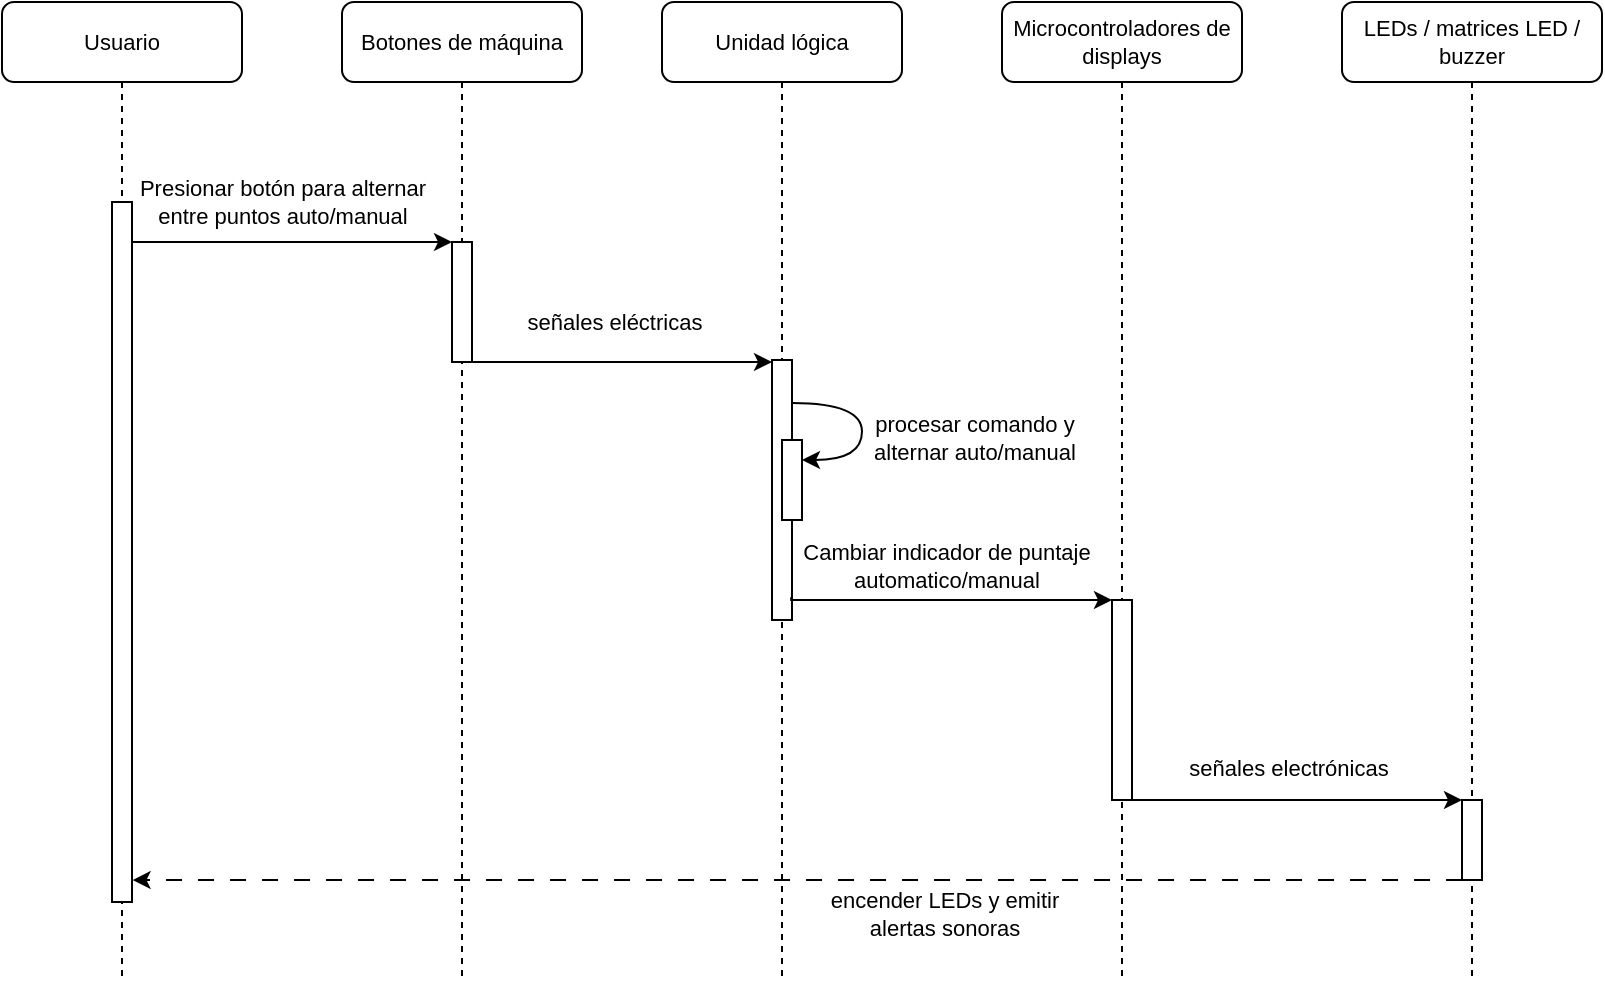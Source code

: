 <mxfile version="21.6.6" type="device">
  <diagram id="Gi5_93j05Tq5kSE1P_lF" name="Page-2">
    <mxGraphModel dx="1055" dy="616" grid="1" gridSize="10" guides="1" tooltips="1" connect="1" arrows="1" fold="1" page="1" pageScale="1" pageWidth="850" pageHeight="1100" math="0" shadow="0">
      <root>
        <mxCell id="0" />
        <mxCell id="1" parent="0" />
        <mxCell id="7F6fqmXWAmK54oai2_qa-3" value="Botones de máquina" style="shape=umlLifeline;perimeter=lifelinePerimeter;whiteSpace=wrap;html=1;container=1;collapsible=0;recursiveResize=0;outlineConnect=0;rounded=1;shadow=0;comic=0;labelBackgroundColor=none;strokeWidth=1;fontFamily=Helvetica;fontSize=11;align=center;" parent="1" vertex="1">
          <mxGeometry x="240" y="110" width="120" height="490" as="geometry" />
        </mxCell>
        <mxCell id="7F6fqmXWAmK54oai2_qa-4" value="" style="rounded=0;whiteSpace=wrap;html=1;fontFamily=Helvetica;fontSize=11;labelBackgroundColor=none;" parent="7F6fqmXWAmK54oai2_qa-3" vertex="1">
          <mxGeometry x="55" y="120" width="10" height="60" as="geometry" />
        </mxCell>
        <mxCell id="7F6fqmXWAmK54oai2_qa-5" value="Unidad lógica" style="shape=umlLifeline;perimeter=lifelinePerimeter;whiteSpace=wrap;html=1;container=1;collapsible=0;recursiveResize=0;outlineConnect=0;rounded=1;shadow=0;comic=0;labelBackgroundColor=none;strokeWidth=1;fontFamily=Helvetica;fontSize=11;align=center;" parent="1" vertex="1">
          <mxGeometry x="400" y="110" width="120" height="490" as="geometry" />
        </mxCell>
        <mxCell id="7F6fqmXWAmK54oai2_qa-17" value="" style="endArrow=classic;html=1;rounded=0;edgeStyle=orthogonalEdgeStyle;curved=1;exitX=1.046;exitY=0.165;exitDx=0;exitDy=0;exitPerimeter=0;fontFamily=Helvetica;fontSize=11;labelBackgroundColor=none;" parent="7F6fqmXWAmK54oai2_qa-5" source="8KNm3-20Z3KvcUUBy0Qh-4" edge="1">
          <mxGeometry width="50" height="50" relative="1" as="geometry">
            <mxPoint x="80" y="199" as="sourcePoint" />
            <mxPoint x="70" y="229" as="targetPoint" />
            <Array as="points">
              <mxPoint x="100" y="201" />
              <mxPoint x="100" y="229" />
            </Array>
          </mxGeometry>
        </mxCell>
        <mxCell id="7F6fqmXWAmK54oai2_qa-18" value="procesar comando y &lt;br&gt;alternar auto/manual" style="edgeLabel;html=1;align=center;verticalAlign=middle;resizable=0;points=[];fontFamily=Helvetica;fontSize=11;labelBackgroundColor=none;" parent="7F6fqmXWAmK54oai2_qa-17" vertex="1" connectable="0">
          <mxGeometry x="-0.134" y="-1" relative="1" as="geometry">
            <mxPoint x="57" y="11" as="offset" />
          </mxGeometry>
        </mxCell>
        <mxCell id="8KNm3-20Z3KvcUUBy0Qh-4" value="" style="rounded=0;whiteSpace=wrap;html=1;fontFamily=Helvetica;fontSize=11;labelBackgroundColor=none;" parent="7F6fqmXWAmK54oai2_qa-5" vertex="1">
          <mxGeometry x="55" y="179" width="10" height="130" as="geometry" />
        </mxCell>
        <mxCell id="7F6fqmXWAmK54oai2_qa-16" value="" style="rounded=0;whiteSpace=wrap;html=1;fontFamily=Helvetica;fontSize=11;labelBackgroundColor=none;" parent="7F6fqmXWAmK54oai2_qa-5" vertex="1">
          <mxGeometry x="60" y="219" width="10" height="40" as="geometry" />
        </mxCell>
        <mxCell id="7F6fqmXWAmK54oai2_qa-19" value="Microcontroladores de displays" style="shape=umlLifeline;perimeter=lifelinePerimeter;whiteSpace=wrap;html=1;container=1;collapsible=0;recursiveResize=0;outlineConnect=0;rounded=1;shadow=0;comic=0;labelBackgroundColor=none;strokeWidth=1;fontFamily=Helvetica;fontSize=11;align=center;size=40;" parent="1" vertex="1">
          <mxGeometry x="570" y="110" width="120" height="490" as="geometry" />
        </mxCell>
        <mxCell id="7F6fqmXWAmK54oai2_qa-20" value="LEDs / matrices LED / buzzer" style="shape=umlLifeline;perimeter=lifelinePerimeter;whiteSpace=wrap;html=1;container=1;collapsible=0;recursiveResize=0;outlineConnect=0;rounded=1;shadow=0;comic=0;labelBackgroundColor=none;strokeWidth=1;fontFamily=Helvetica;fontSize=11;align=center;" parent="1" vertex="1">
          <mxGeometry x="740" y="110" width="130" height="490" as="geometry" />
        </mxCell>
        <mxCell id="7F6fqmXWAmK54oai2_qa-21" value="Usuario" style="shape=umlLifeline;perimeter=lifelinePerimeter;whiteSpace=wrap;html=1;container=1;collapsible=0;recursiveResize=0;outlineConnect=0;rounded=1;shadow=0;comic=0;labelBackgroundColor=none;strokeWidth=1;fontFamily=Helvetica;fontSize=11;align=center;" parent="1" vertex="1">
          <mxGeometry x="70" y="110" width="120" height="490" as="geometry" />
        </mxCell>
        <mxCell id="7F6fqmXWAmK54oai2_qa-22" value="" style="rounded=0;whiteSpace=wrap;html=1;fontFamily=Helvetica;fontSize=11;labelBackgroundColor=none;" parent="7F6fqmXWAmK54oai2_qa-21" vertex="1">
          <mxGeometry x="55" y="100" width="10" height="350" as="geometry" />
        </mxCell>
        <mxCell id="7F6fqmXWAmK54oai2_qa-23" value="" style="endArrow=classic;html=1;rounded=0;entryX=0;entryY=0;entryDx=0;entryDy=0;fontFamily=Helvetica;fontSize=11;labelBackgroundColor=none;exitX=1.025;exitY=0.057;exitDx=0;exitDy=0;exitPerimeter=0;" parent="1" source="7F6fqmXWAmK54oai2_qa-22" target="7F6fqmXWAmK54oai2_qa-4" edge="1">
          <mxGeometry width="50" height="50" relative="1" as="geometry">
            <mxPoint x="140" y="230" as="sourcePoint" />
            <mxPoint x="350" y="180" as="targetPoint" />
          </mxGeometry>
        </mxCell>
        <mxCell id="7F6fqmXWAmK54oai2_qa-24" value="Presionar botón para alternar&lt;br&gt;entre puntos auto/manual" style="edgeLabel;html=1;align=center;verticalAlign=middle;resizable=0;points=[];fontFamily=Helvetica;fontSize=11;labelBackgroundColor=none;" parent="7F6fqmXWAmK54oai2_qa-23" vertex="1" connectable="0">
          <mxGeometry x="-0.134" y="-1" relative="1" as="geometry">
            <mxPoint x="6" y="-21" as="offset" />
          </mxGeometry>
        </mxCell>
        <mxCell id="7F6fqmXWAmK54oai2_qa-25" value="" style="endArrow=classic;html=1;rounded=0;exitX=1;exitY=1;exitDx=0;exitDy=0;entryX=0;entryY=0;entryDx=0;entryDy=0;fontFamily=Helvetica;fontSize=11;labelBackgroundColor=none;" parent="1" source="7F6fqmXWAmK54oai2_qa-4" edge="1">
          <mxGeometry width="50" height="50" relative="1" as="geometry">
            <mxPoint x="320" y="290" as="sourcePoint" />
            <mxPoint x="455" y="290" as="targetPoint" />
          </mxGeometry>
        </mxCell>
        <mxCell id="7F6fqmXWAmK54oai2_qa-26" value="señales eléctricas" style="edgeLabel;html=1;align=center;verticalAlign=middle;resizable=0;points=[];fontFamily=Helvetica;fontSize=11;labelBackgroundColor=none;" parent="7F6fqmXWAmK54oai2_qa-25" vertex="1" connectable="0">
          <mxGeometry x="-0.134" y="-1" relative="1" as="geometry">
            <mxPoint x="6" y="-21" as="offset" />
          </mxGeometry>
        </mxCell>
        <mxCell id="7F6fqmXWAmK54oai2_qa-28" style="edgeStyle=orthogonalEdgeStyle;rounded=0;orthogonalLoop=1;jettySize=auto;html=1;exitX=1;exitY=1;exitDx=0;exitDy=0;entryX=0;entryY=0;entryDx=0;entryDy=0;fontFamily=Helvetica;fontSize=11;labelBackgroundColor=none;" parent="1" source="7F6fqmXWAmK54oai2_qa-30" target="7F6fqmXWAmK54oai2_qa-38" edge="1">
          <mxGeometry relative="1" as="geometry">
            <Array as="points">
              <mxPoint x="680" y="509" />
              <mxPoint x="680" y="509" />
            </Array>
          </mxGeometry>
        </mxCell>
        <mxCell id="7F6fqmXWAmK54oai2_qa-29" value="señales electrónicas" style="edgeLabel;html=1;align=center;verticalAlign=middle;resizable=0;points=[];fontFamily=Helvetica;fontSize=11;labelBackgroundColor=none;" parent="7F6fqmXWAmK54oai2_qa-28" vertex="1" connectable="0">
          <mxGeometry x="-0.185" y="-2" relative="1" as="geometry">
            <mxPoint x="11" y="-18" as="offset" />
          </mxGeometry>
        </mxCell>
        <mxCell id="7F6fqmXWAmK54oai2_qa-30" value="" style="rounded=0;whiteSpace=wrap;html=1;fontFamily=Helvetica;fontSize=11;labelBackgroundColor=none;" parent="1" vertex="1">
          <mxGeometry x="625" y="409" width="10" height="100" as="geometry" />
        </mxCell>
        <mxCell id="7F6fqmXWAmK54oai2_qa-31" style="edgeStyle=orthogonalEdgeStyle;rounded=0;orthogonalLoop=1;jettySize=auto;html=1;entryX=0;entryY=0;entryDx=0;entryDy=0;exitX=0.959;exitY=0.912;exitDx=0;exitDy=0;exitPerimeter=0;fontFamily=Helvetica;fontSize=11;labelBackgroundColor=none;" parent="1" source="8KNm3-20Z3KvcUUBy0Qh-4" target="7F6fqmXWAmK54oai2_qa-30" edge="1">
          <mxGeometry relative="1" as="geometry">
            <Array as="points">
              <mxPoint x="465" y="409" />
            </Array>
            <mxPoint x="480" y="409" as="sourcePoint" />
          </mxGeometry>
        </mxCell>
        <mxCell id="7F6fqmXWAmK54oai2_qa-32" value="&lt;div&gt;Cambiar indicador de puntaje&lt;/div&gt;&lt;div&gt;automatico/manual&lt;/div&gt;" style="edgeLabel;html=1;align=center;verticalAlign=middle;resizable=0;points=[];fontFamily=Helvetica;fontSize=11;labelBackgroundColor=none;" parent="7F6fqmXWAmK54oai2_qa-31" vertex="1" connectable="0">
          <mxGeometry x="-0.098" relative="1" as="geometry">
            <mxPoint x="6" y="-17" as="offset" />
          </mxGeometry>
        </mxCell>
        <mxCell id="7F6fqmXWAmK54oai2_qa-36" style="edgeStyle=orthogonalEdgeStyle;rounded=0;orthogonalLoop=1;jettySize=auto;html=1;exitX=0;exitY=1;exitDx=0;exitDy=0;entryX=1.028;entryY=0.963;entryDx=0;entryDy=0;entryPerimeter=0;dashed=1;dashPattern=8 8;fontFamily=Helvetica;fontSize=11;labelBackgroundColor=none;" parent="1" source="7F6fqmXWAmK54oai2_qa-38" edge="1">
          <mxGeometry relative="1" as="geometry">
            <Array as="points">
              <mxPoint x="620" y="549" />
              <mxPoint x="620" y="549" />
            </Array>
            <mxPoint x="135.28" y="549.02" as="targetPoint" />
          </mxGeometry>
        </mxCell>
        <mxCell id="7F6fqmXWAmK54oai2_qa-37" value="encender LEDs y emitir &lt;br style=&quot;font-size: 11px;&quot;&gt;alertas sonoras" style="edgeLabel;html=1;align=center;verticalAlign=middle;resizable=0;points=[];fontFamily=Helvetica;fontSize=11;labelBackgroundColor=none;" parent="7F6fqmXWAmK54oai2_qa-36" vertex="1" connectable="0">
          <mxGeometry x="-0.297" relative="1" as="geometry">
            <mxPoint x="-26" y="17" as="offset" />
          </mxGeometry>
        </mxCell>
        <mxCell id="7F6fqmXWAmK54oai2_qa-38" value="" style="rounded=0;whiteSpace=wrap;html=1;fontFamily=Helvetica;fontSize=11;labelBackgroundColor=none;" parent="1" vertex="1">
          <mxGeometry x="800" y="509" width="10" height="40" as="geometry" />
        </mxCell>
      </root>
    </mxGraphModel>
  </diagram>
</mxfile>
